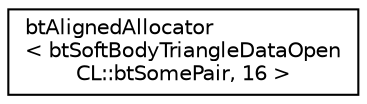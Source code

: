 digraph "Graphical Class Hierarchy"
{
  edge [fontname="Helvetica",fontsize="10",labelfontname="Helvetica",labelfontsize="10"];
  node [fontname="Helvetica",fontsize="10",shape=record];
  rankdir="LR";
  Node1 [label="btAlignedAllocator\l\< btSoftBodyTriangleDataOpen\lCL::btSomePair, 16 \>",height=0.2,width=0.4,color="black", fillcolor="white", style="filled",URL="$classbt_aligned_allocator.html"];
}
